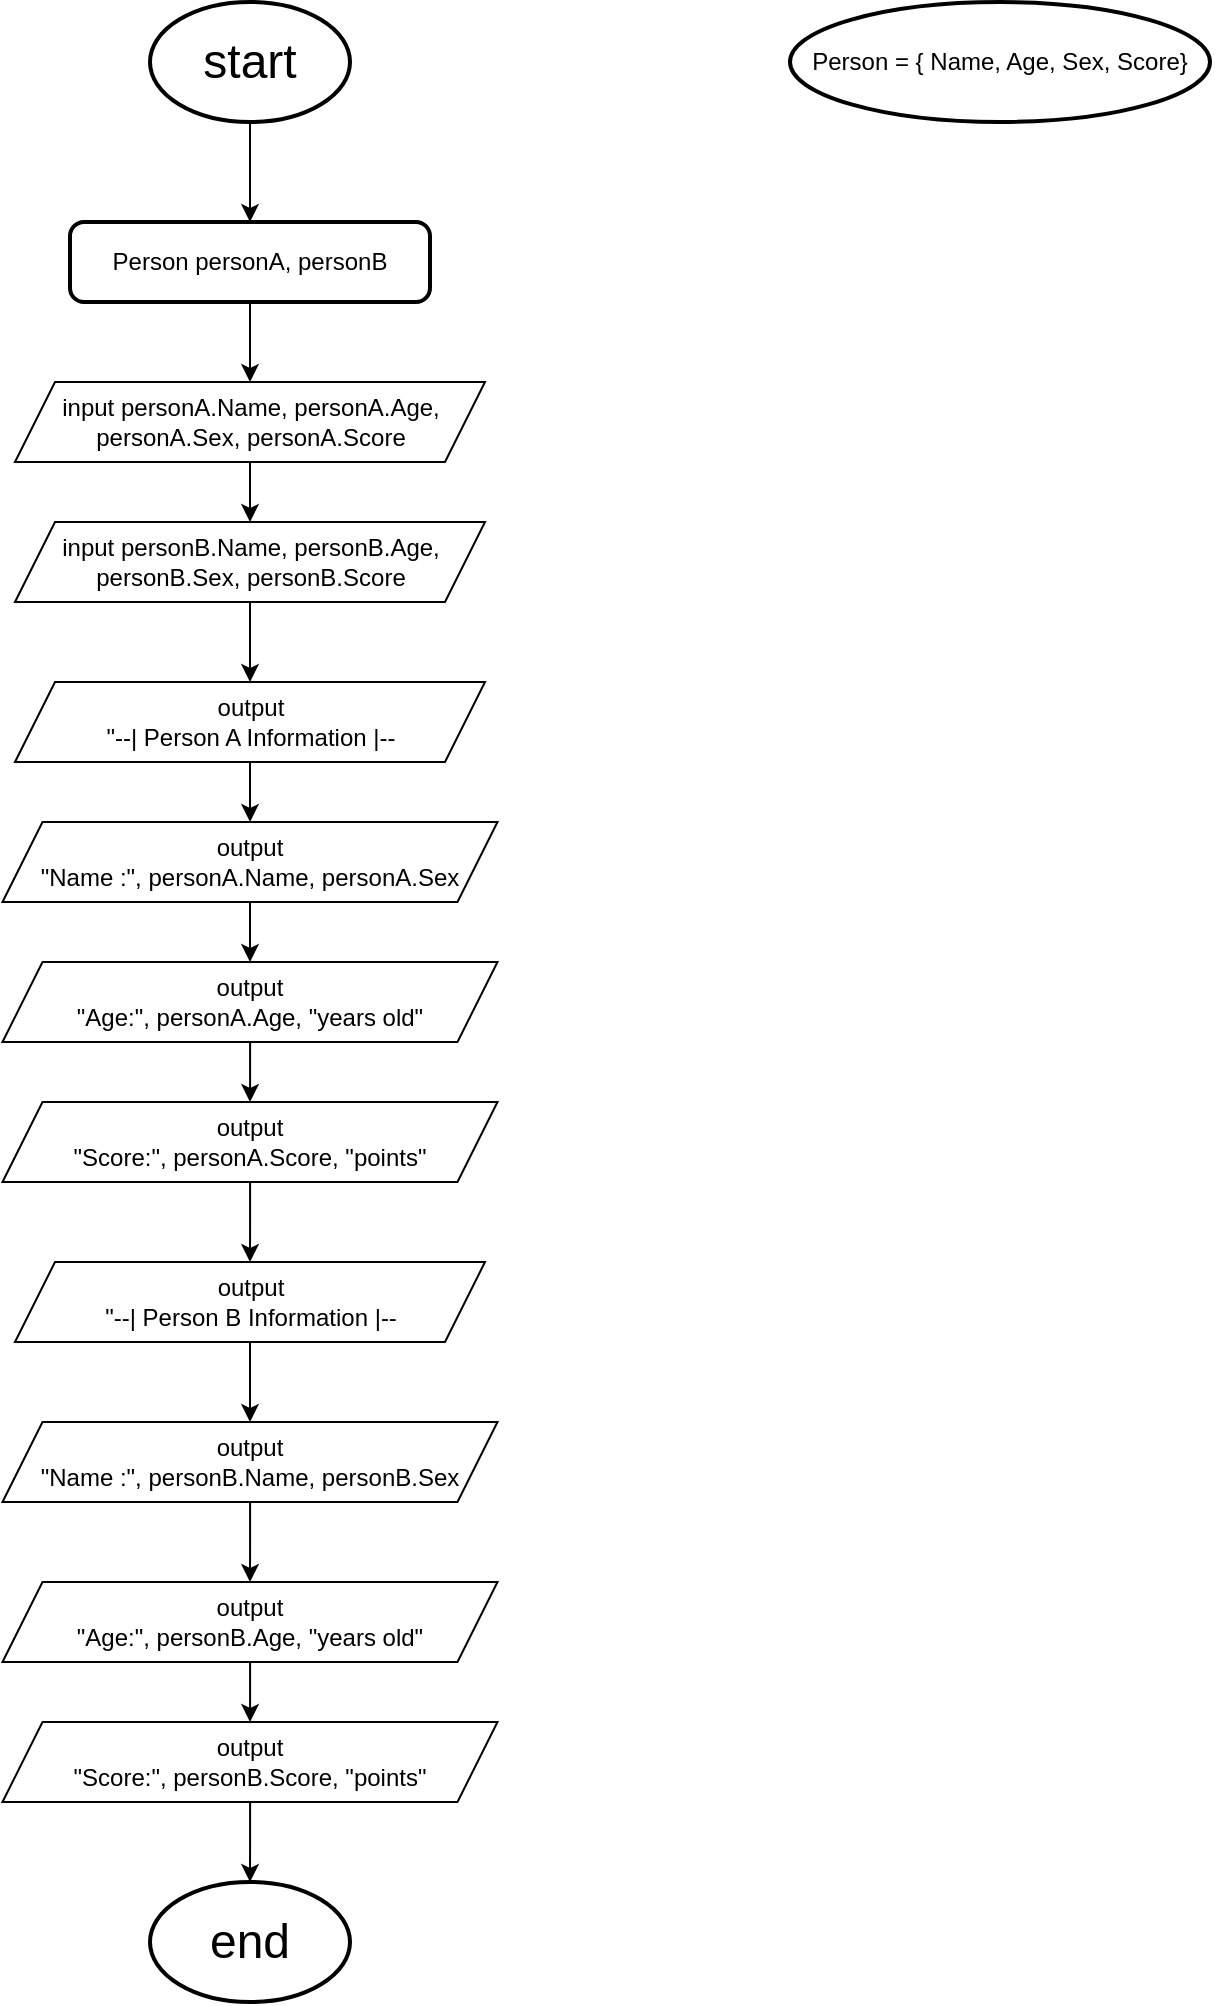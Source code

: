 <mxfile version="25.0.3">
  <diagram name="Page-1" id="iJOU__rofpa2E9_-jlgj">
    <mxGraphModel dx="1669" dy="426" grid="1" gridSize="10" guides="1" tooltips="1" connect="1" arrows="1" fold="1" page="1" pageScale="1" pageWidth="850" pageHeight="1100" math="0" shadow="0">
      <root>
        <mxCell id="0" />
        <mxCell id="1" parent="0" />
        <mxCell id="_vajQd3rNp_9IX060_1k-9" style="edgeStyle=orthogonalEdgeStyle;rounded=0;orthogonalLoop=1;jettySize=auto;html=1;entryX=0.5;entryY=0;entryDx=0;entryDy=0;" edge="1" parent="1" source="_vajQd3rNp_9IX060_1k-1" target="_vajQd3rNp_9IX060_1k-4">
          <mxGeometry relative="1" as="geometry" />
        </mxCell>
        <mxCell id="_vajQd3rNp_9IX060_1k-1" value="&lt;font style=&quot;font-size: 24px;&quot;&gt;start&lt;/font&gt;" style="strokeWidth=2;html=1;shape=mxgraph.flowchart.start_1;whiteSpace=wrap;" vertex="1" parent="1">
          <mxGeometry x="-700" y="60" width="100" height="60" as="geometry" />
        </mxCell>
        <mxCell id="_vajQd3rNp_9IX060_1k-2" value="&lt;font style=&quot;font-size: 24px;&quot;&gt;end&lt;/font&gt;" style="strokeWidth=2;html=1;shape=mxgraph.flowchart.start_1;whiteSpace=wrap;" vertex="1" parent="1">
          <mxGeometry x="-700" y="1000" width="100" height="60" as="geometry" />
        </mxCell>
        <mxCell id="_vajQd3rNp_9IX060_1k-11" style="edgeStyle=orthogonalEdgeStyle;rounded=0;orthogonalLoop=1;jettySize=auto;html=1;entryX=0.5;entryY=0;entryDx=0;entryDy=0;" edge="1" parent="1" source="_vajQd3rNp_9IX060_1k-3" target="_vajQd3rNp_9IX060_1k-10">
          <mxGeometry relative="1" as="geometry" />
        </mxCell>
        <mxCell id="_vajQd3rNp_9IX060_1k-3" value="input personA.Name, personA.Age, personA.Sex, personA.Score" style="shape=parallelogram;perimeter=parallelogramPerimeter;whiteSpace=wrap;html=1;fixedSize=1;" vertex="1" parent="1">
          <mxGeometry x="-767.5" y="250" width="235" height="40" as="geometry" />
        </mxCell>
        <mxCell id="_vajQd3rNp_9IX060_1k-8" style="edgeStyle=orthogonalEdgeStyle;rounded=0;orthogonalLoop=1;jettySize=auto;html=1;" edge="1" parent="1" source="_vajQd3rNp_9IX060_1k-4" target="_vajQd3rNp_9IX060_1k-3">
          <mxGeometry relative="1" as="geometry" />
        </mxCell>
        <mxCell id="_vajQd3rNp_9IX060_1k-4" value="Person personA, personB" style="rounded=1;whiteSpace=wrap;html=1;absoluteArcSize=1;arcSize=14;strokeWidth=2;" vertex="1" parent="1">
          <mxGeometry x="-740" y="170" width="180" height="40" as="geometry" />
        </mxCell>
        <mxCell id="_vajQd3rNp_9IX060_1k-7" value="Person = { Name, Age, Sex, Score}" style="strokeWidth=2;html=1;shape=mxgraph.flowchart.start_1;whiteSpace=wrap;" vertex="1" parent="1">
          <mxGeometry x="-380" y="60" width="210" height="60" as="geometry" />
        </mxCell>
        <mxCell id="_vajQd3rNp_9IX060_1k-20" style="edgeStyle=orthogonalEdgeStyle;rounded=0;orthogonalLoop=1;jettySize=auto;html=1;entryX=0.5;entryY=0;entryDx=0;entryDy=0;" edge="1" parent="1" source="_vajQd3rNp_9IX060_1k-10" target="_vajQd3rNp_9IX060_1k-12">
          <mxGeometry relative="1" as="geometry" />
        </mxCell>
        <mxCell id="_vajQd3rNp_9IX060_1k-10" value="input personB.Name, personB.Age, personB.Sex, personB.Score" style="shape=parallelogram;perimeter=parallelogramPerimeter;whiteSpace=wrap;html=1;fixedSize=1;" vertex="1" parent="1">
          <mxGeometry x="-767.5" y="320" width="235" height="40" as="geometry" />
        </mxCell>
        <mxCell id="_vajQd3rNp_9IX060_1k-21" style="edgeStyle=orthogonalEdgeStyle;rounded=0;orthogonalLoop=1;jettySize=auto;html=1;" edge="1" parent="1" source="_vajQd3rNp_9IX060_1k-12" target="_vajQd3rNp_9IX060_1k-13">
          <mxGeometry relative="1" as="geometry" />
        </mxCell>
        <mxCell id="_vajQd3rNp_9IX060_1k-12" value="output&lt;div&gt;&quot;--| Person A Information |--&lt;/div&gt;" style="shape=parallelogram;perimeter=parallelogramPerimeter;whiteSpace=wrap;html=1;fixedSize=1;" vertex="1" parent="1">
          <mxGeometry x="-767.5" y="400" width="235" height="40" as="geometry" />
        </mxCell>
        <mxCell id="_vajQd3rNp_9IX060_1k-22" style="edgeStyle=orthogonalEdgeStyle;rounded=0;orthogonalLoop=1;jettySize=auto;html=1;exitX=0.5;exitY=1;exitDx=0;exitDy=0;entryX=0.5;entryY=0;entryDx=0;entryDy=0;" edge="1" parent="1" source="_vajQd3rNp_9IX060_1k-13" target="_vajQd3rNp_9IX060_1k-14">
          <mxGeometry relative="1" as="geometry" />
        </mxCell>
        <mxCell id="_vajQd3rNp_9IX060_1k-13" value="output&lt;div&gt;&quot;Name :&quot;, personA.Name, personA.Sex&lt;/div&gt;" style="shape=parallelogram;perimeter=parallelogramPerimeter;whiteSpace=wrap;html=1;fixedSize=1;" vertex="1" parent="1">
          <mxGeometry x="-773.75" y="470" width="247.5" height="40" as="geometry" />
        </mxCell>
        <mxCell id="_vajQd3rNp_9IX060_1k-23" style="edgeStyle=orthogonalEdgeStyle;rounded=0;orthogonalLoop=1;jettySize=auto;html=1;entryX=0.5;entryY=0;entryDx=0;entryDy=0;" edge="1" parent="1" source="_vajQd3rNp_9IX060_1k-14" target="_vajQd3rNp_9IX060_1k-15">
          <mxGeometry relative="1" as="geometry" />
        </mxCell>
        <mxCell id="_vajQd3rNp_9IX060_1k-14" value="output&lt;div&gt;&quot;Age:&quot;, personA.Age, &quot;years old&quot;&lt;/div&gt;" style="shape=parallelogram;perimeter=parallelogramPerimeter;whiteSpace=wrap;html=1;fixedSize=1;" vertex="1" parent="1">
          <mxGeometry x="-773.75" y="540" width="247.5" height="40" as="geometry" />
        </mxCell>
        <mxCell id="_vajQd3rNp_9IX060_1k-24" style="edgeStyle=orthogonalEdgeStyle;rounded=0;orthogonalLoop=1;jettySize=auto;html=1;entryX=0.5;entryY=0;entryDx=0;entryDy=0;" edge="1" parent="1" source="_vajQd3rNp_9IX060_1k-15" target="_vajQd3rNp_9IX060_1k-19">
          <mxGeometry relative="1" as="geometry" />
        </mxCell>
        <mxCell id="_vajQd3rNp_9IX060_1k-15" value="output&lt;div&gt;&quot;Score:&quot;, personA.Score, &quot;points&quot;&lt;/div&gt;" style="shape=parallelogram;perimeter=parallelogramPerimeter;whiteSpace=wrap;html=1;fixedSize=1;" vertex="1" parent="1">
          <mxGeometry x="-773.75" y="610" width="247.5" height="40" as="geometry" />
        </mxCell>
        <mxCell id="_vajQd3rNp_9IX060_1k-26" style="edgeStyle=orthogonalEdgeStyle;rounded=0;orthogonalLoop=1;jettySize=auto;html=1;entryX=0.5;entryY=0;entryDx=0;entryDy=0;" edge="1" parent="1" source="_vajQd3rNp_9IX060_1k-16" target="_vajQd3rNp_9IX060_1k-17">
          <mxGeometry relative="1" as="geometry" />
        </mxCell>
        <mxCell id="_vajQd3rNp_9IX060_1k-16" value="output&lt;div&gt;&quot;Name :&quot;, personB.Name, personB.Sex&lt;/div&gt;" style="shape=parallelogram;perimeter=parallelogramPerimeter;whiteSpace=wrap;html=1;fixedSize=1;" vertex="1" parent="1">
          <mxGeometry x="-773.75" y="770" width="247.5" height="40" as="geometry" />
        </mxCell>
        <mxCell id="_vajQd3rNp_9IX060_1k-27" style="edgeStyle=orthogonalEdgeStyle;rounded=0;orthogonalLoop=1;jettySize=auto;html=1;entryX=0.5;entryY=0;entryDx=0;entryDy=0;" edge="1" parent="1" source="_vajQd3rNp_9IX060_1k-17" target="_vajQd3rNp_9IX060_1k-18">
          <mxGeometry relative="1" as="geometry" />
        </mxCell>
        <mxCell id="_vajQd3rNp_9IX060_1k-17" value="output&lt;div&gt;&quot;Age:&quot;, personB.Age, &quot;years old&quot;&lt;/div&gt;" style="shape=parallelogram;perimeter=parallelogramPerimeter;whiteSpace=wrap;html=1;fixedSize=1;" vertex="1" parent="1">
          <mxGeometry x="-773.75" y="850" width="247.5" height="40" as="geometry" />
        </mxCell>
        <mxCell id="_vajQd3rNp_9IX060_1k-18" value="output&lt;div&gt;&quot;Score:&quot;, personB.Score, &quot;points&quot;&lt;/div&gt;" style="shape=parallelogram;perimeter=parallelogramPerimeter;whiteSpace=wrap;html=1;fixedSize=1;" vertex="1" parent="1">
          <mxGeometry x="-773.75" y="920" width="247.5" height="40" as="geometry" />
        </mxCell>
        <mxCell id="_vajQd3rNp_9IX060_1k-25" style="edgeStyle=orthogonalEdgeStyle;rounded=0;orthogonalLoop=1;jettySize=auto;html=1;entryX=0.5;entryY=0;entryDx=0;entryDy=0;" edge="1" parent="1" source="_vajQd3rNp_9IX060_1k-19" target="_vajQd3rNp_9IX060_1k-16">
          <mxGeometry relative="1" as="geometry" />
        </mxCell>
        <mxCell id="_vajQd3rNp_9IX060_1k-19" value="output&lt;div&gt;&quot;--| Person B Information |--&lt;/div&gt;" style="shape=parallelogram;perimeter=parallelogramPerimeter;whiteSpace=wrap;html=1;fixedSize=1;" vertex="1" parent="1">
          <mxGeometry x="-767.5" y="690" width="235" height="40" as="geometry" />
        </mxCell>
        <mxCell id="_vajQd3rNp_9IX060_1k-28" style="edgeStyle=orthogonalEdgeStyle;rounded=0;orthogonalLoop=1;jettySize=auto;html=1;entryX=0.5;entryY=0;entryDx=0;entryDy=0;entryPerimeter=0;" edge="1" parent="1" source="_vajQd3rNp_9IX060_1k-18" target="_vajQd3rNp_9IX060_1k-2">
          <mxGeometry relative="1" as="geometry" />
        </mxCell>
      </root>
    </mxGraphModel>
  </diagram>
</mxfile>

